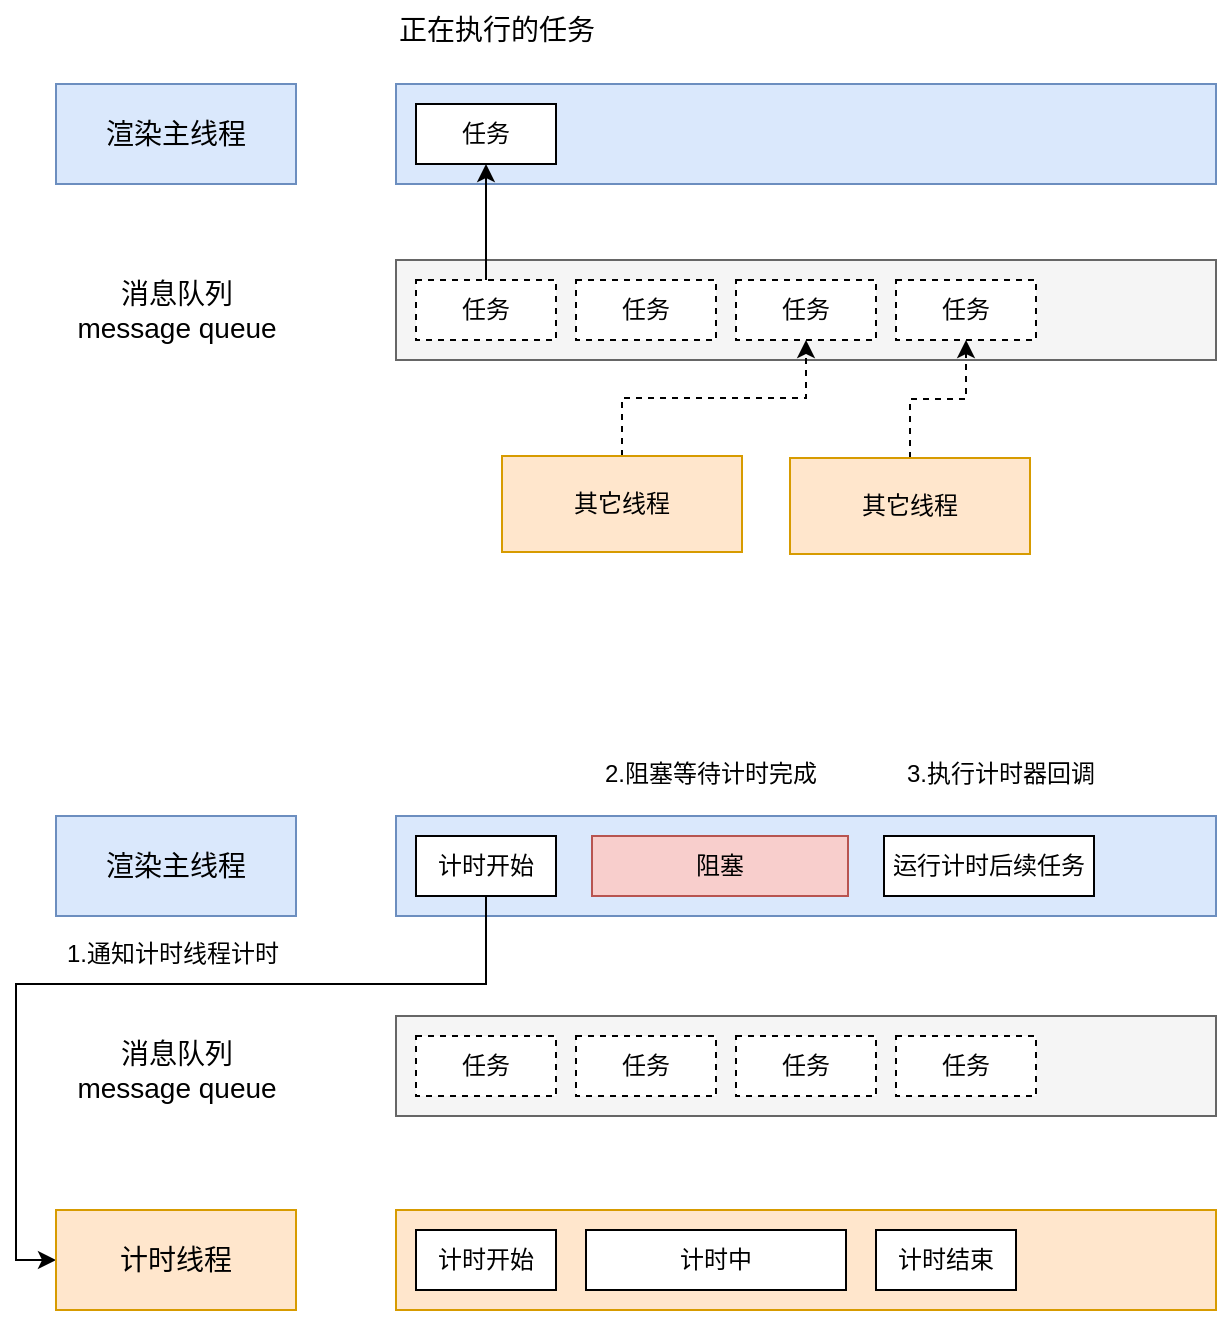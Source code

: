 <mxfile version="24.2.2" type="github">
  <diagram name="第 1 页" id="Ha3FUOVZbO8p8_SrQB0p">
    <mxGraphModel dx="794" dy="1121" grid="0" gridSize="10" guides="1" tooltips="1" connect="1" arrows="1" fold="1" page="1" pageScale="1" pageWidth="827" pageHeight="1169" math="0" shadow="0">
      <root>
        <mxCell id="0" />
        <mxCell id="1" parent="0" />
        <mxCell id="NC5stjaIk8sei_dHqJca-1" value="&lt;font style=&quot;font-size: 14px;&quot;&gt;渲染主线程&lt;/font&gt;" style="rounded=0;whiteSpace=wrap;html=1;fillColor=#dae8fc;strokeColor=#6c8ebf;" vertex="1" parent="1">
          <mxGeometry x="100" y="390" width="120" height="50" as="geometry" />
        </mxCell>
        <mxCell id="NC5stjaIk8sei_dHqJca-2" value="" style="rounded=0;whiteSpace=wrap;html=1;fillColor=#dae8fc;strokeColor=#6c8ebf;" vertex="1" parent="1">
          <mxGeometry x="270" y="390" width="410" height="50" as="geometry" />
        </mxCell>
        <mxCell id="NC5stjaIk8sei_dHqJca-3" style="edgeStyle=orthogonalEdgeStyle;rounded=0;orthogonalLoop=1;jettySize=auto;html=1;exitX=0.5;exitY=1;exitDx=0;exitDy=0;" edge="1" parent="1" source="NC5stjaIk8sei_dHqJca-2" target="NC5stjaIk8sei_dHqJca-2">
          <mxGeometry relative="1" as="geometry" />
        </mxCell>
        <mxCell id="NC5stjaIk8sei_dHqJca-5" value="任务" style="rounded=0;whiteSpace=wrap;html=1;" vertex="1" parent="1">
          <mxGeometry x="280" y="400" width="70" height="30" as="geometry" />
        </mxCell>
        <mxCell id="NC5stjaIk8sei_dHqJca-6" value="&lt;font style=&quot;font-size: 14px;&quot;&gt;正在执行的任务&lt;/font&gt;" style="text;html=1;align=center;verticalAlign=middle;resizable=0;points=[];autosize=1;strokeColor=none;fillColor=none;" vertex="1" parent="1">
          <mxGeometry x="260" y="348" width="120" height="30" as="geometry" />
        </mxCell>
        <mxCell id="NC5stjaIk8sei_dHqJca-7" value="&lt;font style=&quot;font-size: 14px;&quot;&gt;消息队列&lt;/font&gt;&lt;div style=&quot;font-size: 14px;&quot;&gt;&lt;font style=&quot;font-size: 14px;&quot;&gt;message queue&lt;/font&gt;&lt;/div&gt;" style="text;html=1;align=center;verticalAlign=middle;resizable=0;points=[];autosize=1;strokeColor=none;fillColor=none;" vertex="1" parent="1">
          <mxGeometry x="100" y="478" width="120" height="50" as="geometry" />
        </mxCell>
        <mxCell id="NC5stjaIk8sei_dHqJca-8" value="" style="rounded=0;whiteSpace=wrap;html=1;fillColor=#f5f5f5;strokeColor=#666666;fontColor=#333333;" vertex="1" parent="1">
          <mxGeometry x="270" y="478" width="410" height="50" as="geometry" />
        </mxCell>
        <mxCell id="NC5stjaIk8sei_dHqJca-14" style="edgeStyle=orthogonalEdgeStyle;rounded=0;orthogonalLoop=1;jettySize=auto;html=1;exitX=0.5;exitY=0;exitDx=0;exitDy=0;" edge="1" parent="1" source="NC5stjaIk8sei_dHqJca-9" target="NC5stjaIk8sei_dHqJca-5">
          <mxGeometry relative="1" as="geometry" />
        </mxCell>
        <mxCell id="NC5stjaIk8sei_dHqJca-9" value="任务" style="rounded=0;whiteSpace=wrap;html=1;dashed=1;" vertex="1" parent="1">
          <mxGeometry x="280" y="488" width="70" height="30" as="geometry" />
        </mxCell>
        <mxCell id="NC5stjaIk8sei_dHqJca-10" value="任务" style="rounded=0;whiteSpace=wrap;html=1;dashed=1;" vertex="1" parent="1">
          <mxGeometry x="360" y="488" width="70" height="30" as="geometry" />
        </mxCell>
        <mxCell id="NC5stjaIk8sei_dHqJca-11" value="任务" style="rounded=0;whiteSpace=wrap;html=1;dashed=1;" vertex="1" parent="1">
          <mxGeometry x="440" y="488" width="70" height="30" as="geometry" />
        </mxCell>
        <mxCell id="NC5stjaIk8sei_dHqJca-12" value="任务" style="rounded=0;whiteSpace=wrap;html=1;dashed=1;" vertex="1" parent="1">
          <mxGeometry x="520" y="488" width="70" height="30" as="geometry" />
        </mxCell>
        <mxCell id="NC5stjaIk8sei_dHqJca-17" style="edgeStyle=orthogonalEdgeStyle;rounded=0;orthogonalLoop=1;jettySize=auto;html=1;exitX=0.5;exitY=0;exitDx=0;exitDy=0;entryX=0.5;entryY=1;entryDx=0;entryDy=0;dashed=1;" edge="1" parent="1" source="NC5stjaIk8sei_dHqJca-15" target="NC5stjaIk8sei_dHqJca-11">
          <mxGeometry relative="1" as="geometry" />
        </mxCell>
        <mxCell id="NC5stjaIk8sei_dHqJca-15" value="其它线程" style="rounded=0;whiteSpace=wrap;html=1;fillColor=#ffe6cc;strokeColor=#d79b00;" vertex="1" parent="1">
          <mxGeometry x="323" y="576" width="120" height="48" as="geometry" />
        </mxCell>
        <mxCell id="NC5stjaIk8sei_dHqJca-18" value="" style="edgeStyle=orthogonalEdgeStyle;rounded=0;orthogonalLoop=1;jettySize=auto;html=1;dashed=1;" edge="1" parent="1" source="NC5stjaIk8sei_dHqJca-16" target="NC5stjaIk8sei_dHqJca-12">
          <mxGeometry relative="1" as="geometry" />
        </mxCell>
        <mxCell id="NC5stjaIk8sei_dHqJca-16" value="其它线程" style="rounded=0;whiteSpace=wrap;html=1;fillColor=#ffe6cc;strokeColor=#d79b00;" vertex="1" parent="1">
          <mxGeometry x="467" y="577" width="120" height="48" as="geometry" />
        </mxCell>
        <mxCell id="NC5stjaIk8sei_dHqJca-19" value="&lt;font style=&quot;font-size: 14px;&quot;&gt;渲染主线程&lt;/font&gt;" style="rounded=0;whiteSpace=wrap;html=1;fillColor=#dae8fc;strokeColor=#6c8ebf;" vertex="1" parent="1">
          <mxGeometry x="100" y="756" width="120" height="50" as="geometry" />
        </mxCell>
        <mxCell id="NC5stjaIk8sei_dHqJca-20" value="" style="rounded=0;whiteSpace=wrap;html=1;fillColor=#dae8fc;strokeColor=#6c8ebf;" vertex="1" parent="1">
          <mxGeometry x="270" y="756" width="410" height="50" as="geometry" />
        </mxCell>
        <mxCell id="NC5stjaIk8sei_dHqJca-21" style="edgeStyle=orthogonalEdgeStyle;rounded=0;orthogonalLoop=1;jettySize=auto;html=1;exitX=0.5;exitY=1;exitDx=0;exitDy=0;" edge="1" parent="1" source="NC5stjaIk8sei_dHqJca-20" target="NC5stjaIk8sei_dHqJca-20">
          <mxGeometry relative="1" as="geometry" />
        </mxCell>
        <mxCell id="NC5stjaIk8sei_dHqJca-41" style="edgeStyle=orthogonalEdgeStyle;rounded=0;orthogonalLoop=1;jettySize=auto;html=1;entryX=0;entryY=0.5;entryDx=0;entryDy=0;" edge="1" parent="1" source="NC5stjaIk8sei_dHqJca-22" target="NC5stjaIk8sei_dHqJca-30">
          <mxGeometry relative="1" as="geometry">
            <Array as="points">
              <mxPoint x="315" y="840" />
              <mxPoint x="80" y="840" />
              <mxPoint x="80" y="978" />
            </Array>
          </mxGeometry>
        </mxCell>
        <mxCell id="NC5stjaIk8sei_dHqJca-22" value="计时开始" style="rounded=0;whiteSpace=wrap;html=1;" vertex="1" parent="1">
          <mxGeometry x="280" y="766" width="70" height="30" as="geometry" />
        </mxCell>
        <mxCell id="NC5stjaIk8sei_dHqJca-25" value="" style="rounded=0;whiteSpace=wrap;html=1;fillColor=#f5f5f5;strokeColor=#666666;fontColor=#333333;" vertex="1" parent="1">
          <mxGeometry x="270" y="856" width="410" height="50" as="geometry" />
        </mxCell>
        <mxCell id="NC5stjaIk8sei_dHqJca-26" value="任务" style="rounded=0;whiteSpace=wrap;html=1;dashed=1;" vertex="1" parent="1">
          <mxGeometry x="280" y="866" width="70" height="30" as="geometry" />
        </mxCell>
        <mxCell id="NC5stjaIk8sei_dHqJca-27" value="任务" style="rounded=0;whiteSpace=wrap;html=1;dashed=1;" vertex="1" parent="1">
          <mxGeometry x="360" y="866" width="70" height="30" as="geometry" />
        </mxCell>
        <mxCell id="NC5stjaIk8sei_dHqJca-28" value="任务" style="rounded=0;whiteSpace=wrap;html=1;dashed=1;" vertex="1" parent="1">
          <mxGeometry x="440" y="866" width="70" height="30" as="geometry" />
        </mxCell>
        <mxCell id="NC5stjaIk8sei_dHqJca-29" value="任务" style="rounded=0;whiteSpace=wrap;html=1;dashed=1;" vertex="1" parent="1">
          <mxGeometry x="520" y="866" width="70" height="30" as="geometry" />
        </mxCell>
        <mxCell id="NC5stjaIk8sei_dHqJca-30" value="&lt;font style=&quot;font-size: 14px;&quot;&gt;计时线程&lt;/font&gt;" style="rounded=0;whiteSpace=wrap;html=1;fillColor=#ffe6cc;strokeColor=#d79b00;" vertex="1" parent="1">
          <mxGeometry x="100" y="953" width="120" height="50" as="geometry" />
        </mxCell>
        <mxCell id="NC5stjaIk8sei_dHqJca-31" value="" style="rounded=0;whiteSpace=wrap;html=1;fillColor=#ffe6cc;strokeColor=#d79b00;" vertex="1" parent="1">
          <mxGeometry x="270" y="953" width="410" height="50" as="geometry" />
        </mxCell>
        <mxCell id="NC5stjaIk8sei_dHqJca-32" style="edgeStyle=orthogonalEdgeStyle;rounded=0;orthogonalLoop=1;jettySize=auto;html=1;exitX=0.5;exitY=1;exitDx=0;exitDy=0;fillColor=#ffe6cc;strokeColor=#d79b00;" edge="1" parent="1" source="NC5stjaIk8sei_dHqJca-31" target="NC5stjaIk8sei_dHqJca-31">
          <mxGeometry relative="1" as="geometry" />
        </mxCell>
        <mxCell id="NC5stjaIk8sei_dHqJca-33" value="计时开始" style="rounded=0;whiteSpace=wrap;html=1;" vertex="1" parent="1">
          <mxGeometry x="280" y="963" width="70" height="30" as="geometry" />
        </mxCell>
        <mxCell id="NC5stjaIk8sei_dHqJca-34" value="计时中" style="rounded=0;whiteSpace=wrap;html=1;" vertex="1" parent="1">
          <mxGeometry x="365" y="963" width="130" height="30" as="geometry" />
        </mxCell>
        <mxCell id="NC5stjaIk8sei_dHqJca-35" value="计时结束" style="rounded=0;whiteSpace=wrap;html=1;" vertex="1" parent="1">
          <mxGeometry x="510" y="963" width="70" height="30" as="geometry" />
        </mxCell>
        <mxCell id="NC5stjaIk8sei_dHqJca-36" value="阻塞" style="rounded=0;whiteSpace=wrap;html=1;fillColor=#f8cecc;strokeColor=#b85450;" vertex="1" parent="1">
          <mxGeometry x="368" y="766" width="128" height="30" as="geometry" />
        </mxCell>
        <mxCell id="NC5stjaIk8sei_dHqJca-37" value="运行计时后续任务" style="rounded=0;whiteSpace=wrap;html=1;" vertex="1" parent="1">
          <mxGeometry x="514" y="766" width="105" height="30" as="geometry" />
        </mxCell>
        <mxCell id="NC5stjaIk8sei_dHqJca-24" value="&lt;font style=&quot;font-size: 14px;&quot;&gt;消息队列&lt;/font&gt;&lt;div style=&quot;font-size: 14px;&quot;&gt;&lt;font style=&quot;font-size: 14px;&quot;&gt;message queue&lt;/font&gt;&lt;/div&gt;" style="text;html=1;align=center;verticalAlign=middle;resizable=0;points=[];autosize=1;strokeColor=none;fillColor=none;" vertex="1" parent="1">
          <mxGeometry x="100" y="858" width="120" height="50" as="geometry" />
        </mxCell>
        <mxCell id="NC5stjaIk8sei_dHqJca-42" value="1.通知计时线程计时" style="text;html=1;align=center;verticalAlign=middle;resizable=0;points=[];autosize=1;strokeColor=none;fillColor=none;" vertex="1" parent="1">
          <mxGeometry x="96" y="812" width="124" height="26" as="geometry" />
        </mxCell>
        <mxCell id="NC5stjaIk8sei_dHqJca-43" value="2.阻塞等待计时完成" style="text;html=1;align=center;verticalAlign=middle;resizable=0;points=[];autosize=1;strokeColor=none;fillColor=none;" vertex="1" parent="1">
          <mxGeometry x="365" y="722" width="124" height="26" as="geometry" />
        </mxCell>
        <mxCell id="NC5stjaIk8sei_dHqJca-44" value="3.执行计时器回调" style="text;html=1;align=center;verticalAlign=middle;resizable=0;points=[];autosize=1;strokeColor=none;fillColor=none;" vertex="1" parent="1">
          <mxGeometry x="516" y="722" width="112" height="26" as="geometry" />
        </mxCell>
      </root>
    </mxGraphModel>
  </diagram>
</mxfile>
